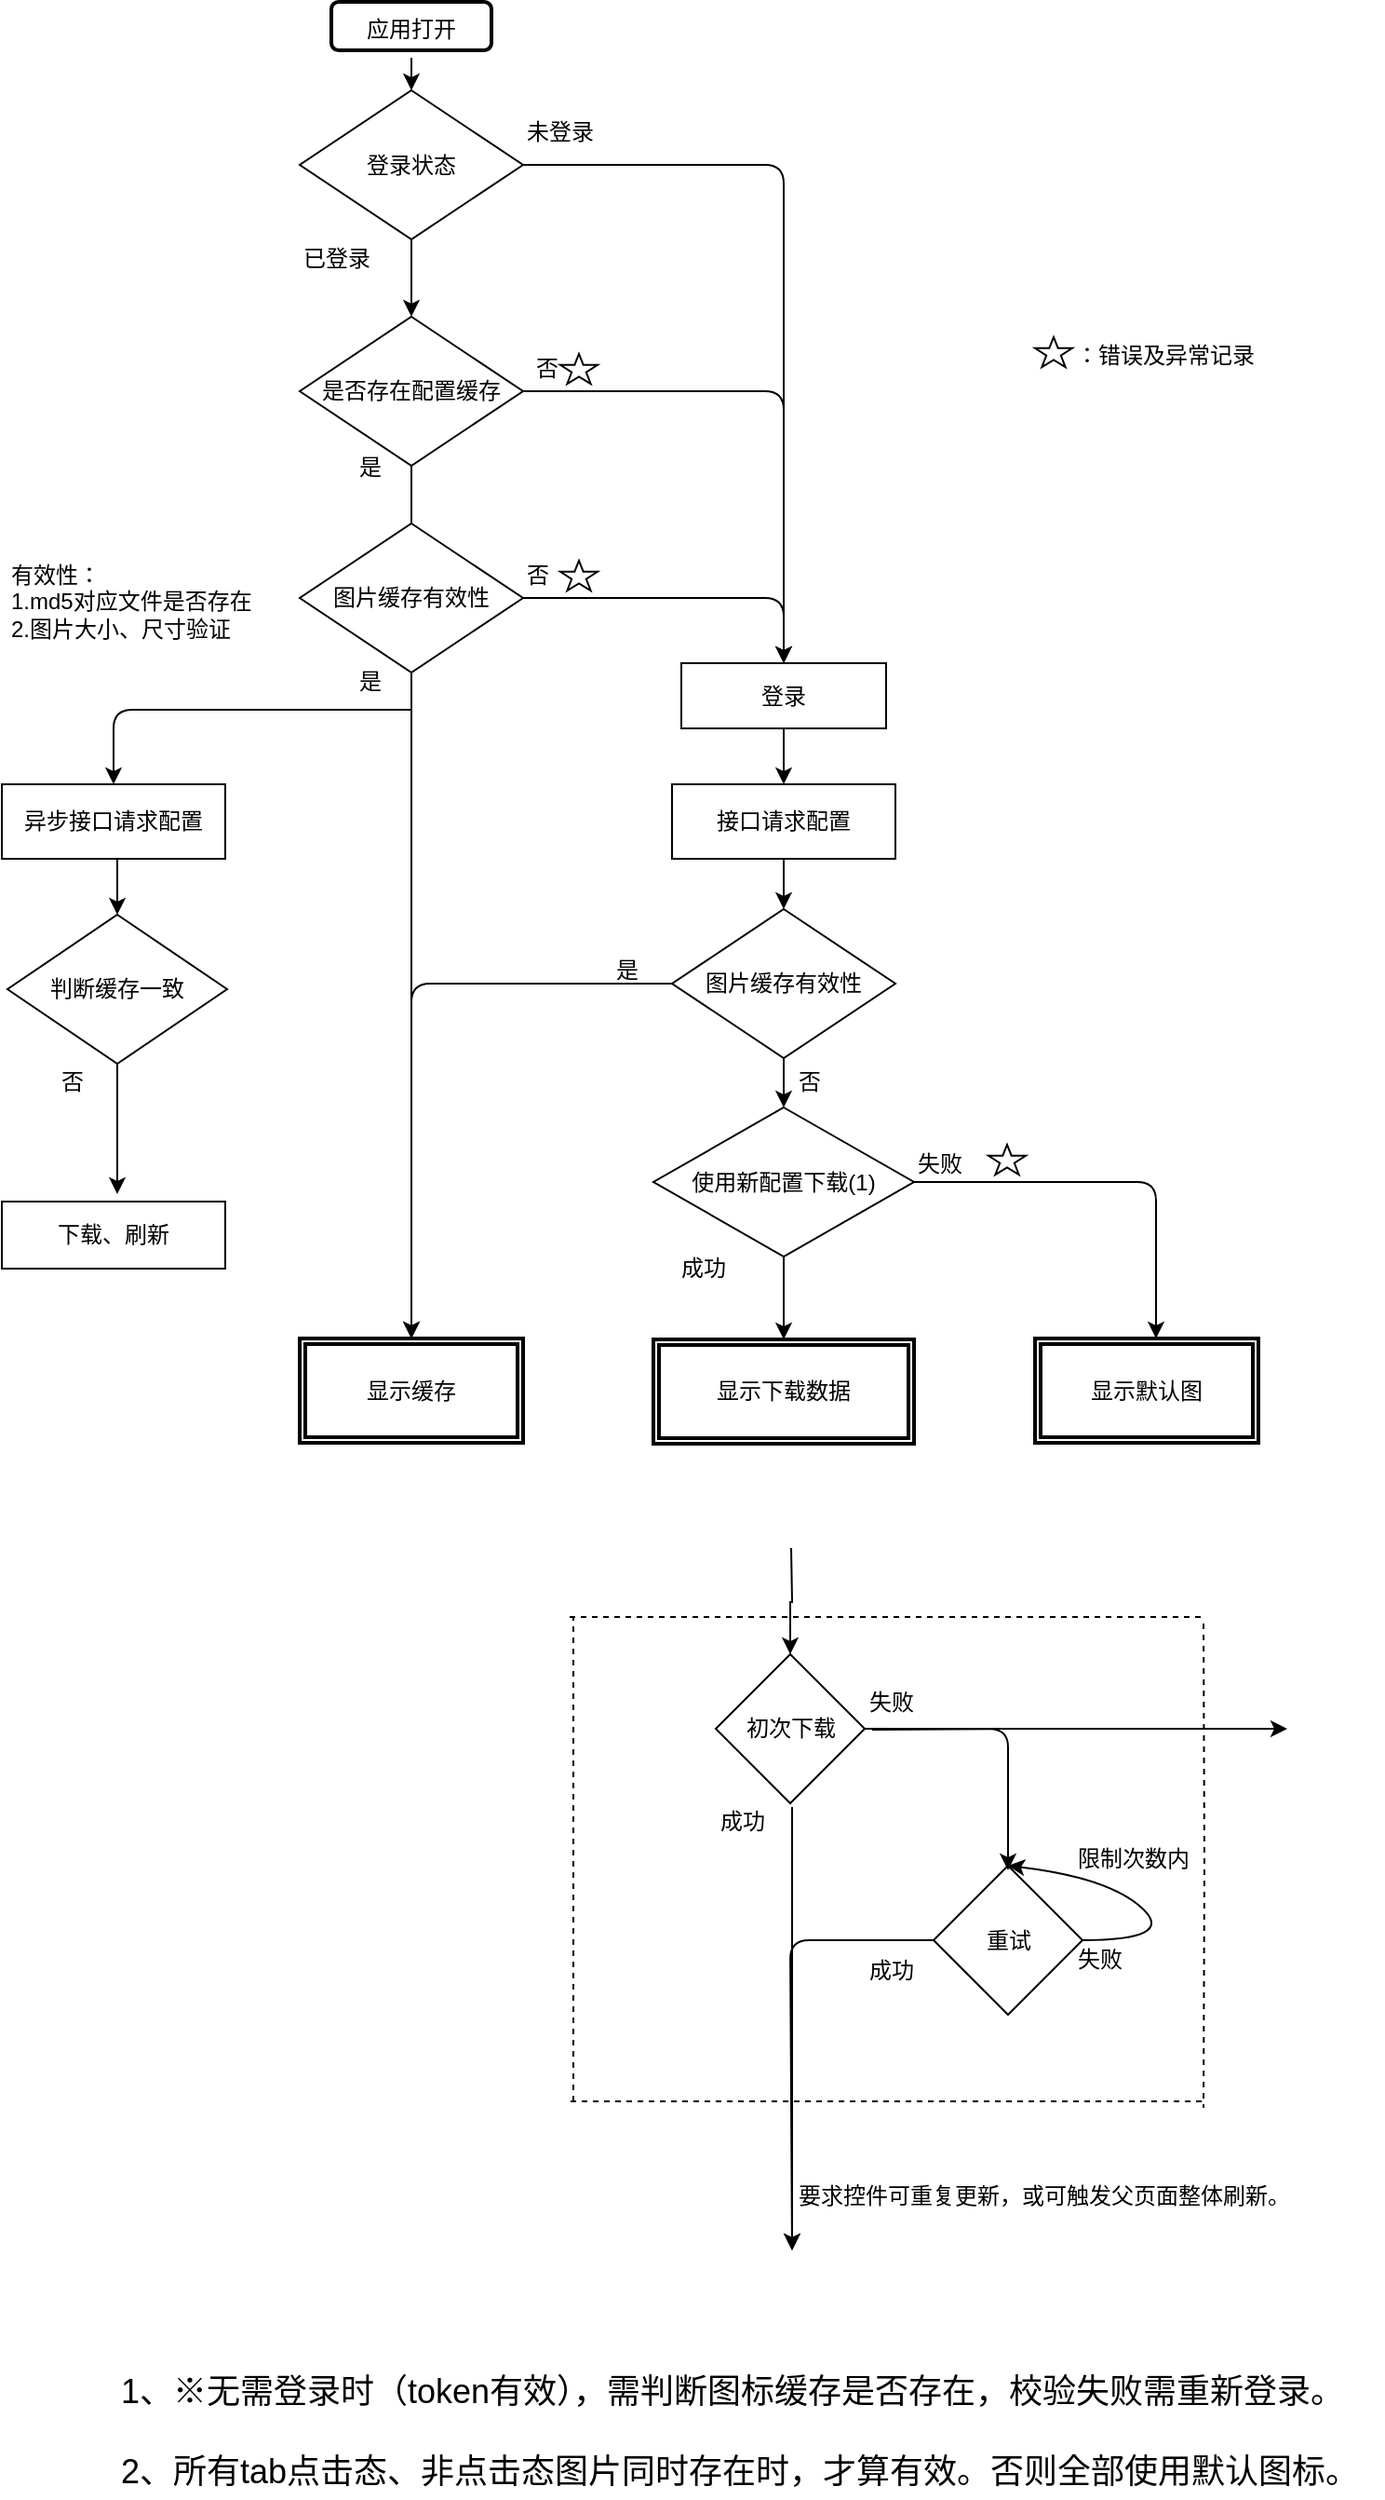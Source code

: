 <mxfile version="11.0.9" type="github"><diagram id="Av-IHMT5Xzm4aiiN9Ryq" name="Page-1"><mxGraphModel dx="998" dy="773" grid="1" gridSize="10" guides="1" tooltips="1" connect="1" arrows="1" fold="1" page="1" pageScale="1" pageWidth="827" pageHeight="1169" math="0" shadow="0"><root><mxCell id="0"/><mxCell id="1" parent="0"/><mxCell id="Nhjgdy69EPyARYpoZWZJ-32" style="edgeStyle=orthogonalEdgeStyle;rounded=0;orthogonalLoop=1;jettySize=auto;html=1;entryX=0.5;entryY=0;entryDx=0;entryDy=0;" edge="1" parent="1" target="Nhjgdy69EPyARYpoZWZJ-19"><mxGeometry relative="1" as="geometry"><mxPoint x="250" y="100" as="sourcePoint"/></mxGeometry></mxCell><mxCell id="tXEbZ64m0D1ujOn4RVzD-2" value="是否存在配置缓存" style="rhombus;whiteSpace=wrap;html=1;" parent="1" vertex="1"><mxGeometry x="190" y="239" width="120" height="80" as="geometry"/></mxCell><mxCell id="tXEbZ64m0D1ujOn4RVzD-4" value="" style="endArrow=classic;html=1;exitX=0.5;exitY=1;exitDx=0;exitDy=0;" parent="1" source="tXEbZ64m0D1ujOn4RVzD-2" edge="1"><mxGeometry width="50" height="50" relative="1" as="geometry"><mxPoint x="190" y="410" as="sourcePoint"/><mxPoint x="250" y="390" as="targetPoint"/></mxGeometry></mxCell><mxCell id="tXEbZ64m0D1ujOn4RVzD-5" value="是" style="text;html=1;resizable=0;points=[];autosize=1;align=left;verticalAlign=top;spacingTop=-4;" parent="1" vertex="1"><mxGeometry x="220" y="310" width="30" height="20" as="geometry"/></mxCell><mxCell id="tXEbZ64m0D1ujOn4RVzD-6" value="否" style="text;html=1;resizable=0;points=[];autosize=1;align=left;verticalAlign=top;spacingTop=-4;" parent="1" vertex="1"><mxGeometry x="315" y="257" width="30" height="20" as="geometry"/></mxCell><mxCell id="cP8PxudESQkfHD-K65UT-1" value="" style="endArrow=classic;html=1;entryX=0.5;entryY=0;entryDx=0;entryDy=0;exitX=1;exitY=0.5;exitDx=0;exitDy=0;" parent="1" source="tXEbZ64m0D1ujOn4RVzD-2" edge="1"><mxGeometry width="50" height="50" relative="1" as="geometry"><mxPoint x="350" y="320" as="sourcePoint"/><mxPoint x="450" y="460" as="targetPoint"/><Array as="points"><mxPoint x="330" y="279"/><mxPoint x="390" y="279"/><mxPoint x="450" y="279"/></Array></mxGeometry></mxCell><mxCell id="Nhjgdy69EPyARYpoZWZJ-97" style="edgeStyle=orthogonalEdgeStyle;rounded=0;orthogonalLoop=1;jettySize=auto;html=1;entryX=0.5;entryY=0;entryDx=0;entryDy=0;" edge="1" parent="1" source="cP8PxudESQkfHD-K65UT-4" target="Nhjgdy69EPyARYpoZWZJ-60"><mxGeometry relative="1" as="geometry"/></mxCell><mxCell id="cP8PxudESQkfHD-K65UT-4" value="图片缓存有效性" style="rhombus;whiteSpace=wrap;html=1;" parent="1" vertex="1"><mxGeometry x="190" y="350" width="120" height="80" as="geometry"/></mxCell><mxCell id="cP8PxudESQkfHD-K65UT-7" value="否" style="text;html=1;resizable=0;points=[];autosize=1;align=left;verticalAlign=top;spacingTop=-4;" parent="1" vertex="1"><mxGeometry x="310" y="368" width="30" height="20" as="geometry"/></mxCell><mxCell id="Nhjgdy69EPyARYpoZWZJ-103" style="edgeStyle=orthogonalEdgeStyle;rounded=0;orthogonalLoop=1;jettySize=auto;html=1;entryX=0.5;entryY=0;entryDx=0;entryDy=0;" edge="1" parent="1" source="cP8PxudESQkfHD-K65UT-14" target="Nhjgdy69EPyARYpoZWZJ-62"><mxGeometry relative="1" as="geometry"/></mxCell><mxCell id="cP8PxudESQkfHD-K65UT-14" value="使用新配置下载(1)" style="rhombus;whiteSpace=wrap;html=1;" parent="1" vertex="1"><mxGeometry x="380" y="663.5" width="140" height="80" as="geometry"/></mxCell><mxCell id="cP8PxudESQkfHD-K65UT-16" value="成功" style="text;html=1;resizable=0;points=[];autosize=1;align=left;verticalAlign=top;spacingTop=-4;" parent="1" vertex="1"><mxGeometry x="393" y="740" width="40" height="20" as="geometry"/></mxCell><mxCell id="cP8PxudESQkfHD-K65UT-22" value="失败&amp;nbsp;" style="text;html=1;resizable=0;points=[];autosize=1;align=left;verticalAlign=top;spacingTop=-4;" parent="1" vertex="1"><mxGeometry x="520" y="683.5" width="40" height="20" as="geometry"/></mxCell><mxCell id="cP8PxudESQkfHD-K65UT-24" value="" style="endArrow=classic;html=1;exitX=1;exitY=0.5;exitDx=0;exitDy=0;entryX=0.5;entryY=0;entryDx=0;entryDy=0;" parent="1" source="cP8PxudESQkfHD-K65UT-4" target="Nhjgdy69EPyARYpoZWZJ-28" edge="1"><mxGeometry width="50" height="50" relative="1" as="geometry"><mxPoint x="330" y="320" as="sourcePoint"/><mxPoint x="450" y="460" as="targetPoint"/><Array as="points"><mxPoint x="450" y="390"/></Array></mxGeometry></mxCell><mxCell id="cP8PxudESQkfHD-K65UT-26" value="是" style="text;html=1;resizable=0;points=[];autosize=1;align=left;verticalAlign=top;spacingTop=-4;" parent="1" vertex="1"><mxGeometry x="220" y="425" width="30" height="20" as="geometry"/></mxCell><mxCell id="Nhjgdy69EPyARYpoZWZJ-3" value="有效性：&lt;br&gt;1.md5对应文件是否存在&lt;br&gt;2.图片大小、尺寸验证" style="text;html=1;resizable=0;points=[];autosize=1;align=left;verticalAlign=top;spacingTop=-4;" vertex="1" parent="1"><mxGeometry x="33" y="368" width="140" height="40" as="geometry"/></mxCell><mxCell id="Nhjgdy69EPyARYpoZWZJ-6" value="" style="verticalLabelPosition=bottom;verticalAlign=top;html=1;shape=mxgraph.basic.star" vertex="1" parent="1"><mxGeometry x="560" y="683.5" width="20" height="16" as="geometry"/></mxCell><mxCell id="Nhjgdy69EPyARYpoZWZJ-7" value="" style="verticalLabelPosition=bottom;verticalAlign=top;html=1;shape=mxgraph.basic.star" vertex="1" parent="1"><mxGeometry x="330" y="370" width="20" height="16" as="geometry"/></mxCell><mxCell id="Nhjgdy69EPyARYpoZWZJ-8" value="" style="verticalLabelPosition=bottom;verticalAlign=top;html=1;shape=mxgraph.basic.star" vertex="1" parent="1"><mxGeometry x="585" y="250" width="20" height="16" as="geometry"/></mxCell><mxCell id="Nhjgdy69EPyARYpoZWZJ-10" value="：错误及异常记录" style="text;html=1;resizable=0;points=[];autosize=1;align=left;verticalAlign=top;spacingTop=-4;" vertex="1" parent="1"><mxGeometry x="605" y="250" width="110" height="20" as="geometry"/></mxCell><mxCell id="Nhjgdy69EPyARYpoZWZJ-30" style="edgeStyle=orthogonalEdgeStyle;rounded=0;orthogonalLoop=1;jettySize=auto;html=1;" edge="1" parent="1" source="Nhjgdy69EPyARYpoZWZJ-19" target="tXEbZ64m0D1ujOn4RVzD-2"><mxGeometry relative="1" as="geometry"/></mxCell><mxCell id="Nhjgdy69EPyARYpoZWZJ-19" value="登录状态" style="rhombus;whiteSpace=wrap;html=1;" vertex="1" parent="1"><mxGeometry x="190" y="117.5" width="120" height="80" as="geometry"/></mxCell><mxCell id="Nhjgdy69EPyARYpoZWZJ-21" value="未登录" style="text;html=1;resizable=0;points=[];autosize=1;align=left;verticalAlign=top;spacingTop=-4;" vertex="1" parent="1"><mxGeometry x="310" y="130" width="50" height="20" as="geometry"/></mxCell><mxCell id="Nhjgdy69EPyARYpoZWZJ-25" value="已登录" style="text;html=1;resizable=0;points=[];autosize=1;align=left;verticalAlign=top;spacingTop=-4;" vertex="1" parent="1"><mxGeometry x="190" y="197.5" width="50" height="20" as="geometry"/></mxCell><mxCell id="Nhjgdy69EPyARYpoZWZJ-33" style="edgeStyle=orthogonalEdgeStyle;rounded=0;orthogonalLoop=1;jettySize=auto;html=1;entryX=0.5;entryY=0;entryDx=0;entryDy=0;" edge="1" parent="1" source="Nhjgdy69EPyARYpoZWZJ-92" target="cP8PxudESQkfHD-K65UT-14"><mxGeometry relative="1" as="geometry"/></mxCell><mxCell id="cP8PxudESQkfHD-K65UT-2" value="接口请求配置" style="rounded=0;whiteSpace=wrap;html=1;" parent="1" vertex="1"><mxGeometry x="390" y="490" width="120" height="40" as="geometry"/></mxCell><mxCell id="Nhjgdy69EPyARYpoZWZJ-35" style="edgeStyle=orthogonalEdgeStyle;rounded=0;orthogonalLoop=1;jettySize=auto;html=1;exitX=0.5;exitY=1;exitDx=0;exitDy=0;entryX=0.5;entryY=0;entryDx=0;entryDy=0;" edge="1" parent="1" source="Nhjgdy69EPyARYpoZWZJ-28" target="cP8PxudESQkfHD-K65UT-2"><mxGeometry relative="1" as="geometry"/></mxCell><mxCell id="Nhjgdy69EPyARYpoZWZJ-28" value="登录" style="rounded=0;whiteSpace=wrap;html=1;" vertex="1" parent="1"><mxGeometry x="395" y="425" width="110" height="35" as="geometry"/></mxCell><mxCell id="Nhjgdy69EPyARYpoZWZJ-36" value="" style="edgeStyle=segmentEdgeStyle;endArrow=classic;html=1;exitX=1;exitY=0.5;exitDx=0;exitDy=0;entryX=0.5;entryY=0;entryDx=0;entryDy=0;" edge="1" parent="1" source="Nhjgdy69EPyARYpoZWZJ-19" target="Nhjgdy69EPyARYpoZWZJ-28"><mxGeometry width="50" height="50" relative="1" as="geometry"><mxPoint x="395" y="222.5" as="sourcePoint"/><mxPoint x="445" y="172.5" as="targetPoint"/></mxGeometry></mxCell><mxCell id="Nhjgdy69EPyARYpoZWZJ-37" value="" style="verticalLabelPosition=bottom;verticalAlign=top;html=1;shape=mxgraph.basic.star" vertex="1" parent="1"><mxGeometry x="330" y="259" width="20" height="16" as="geometry"/></mxCell><mxCell id="Nhjgdy69EPyARYpoZWZJ-41" value="" style="edgeStyle=segmentEdgeStyle;endArrow=classic;html=1;exitX=1;exitY=0.5;exitDx=0;exitDy=0;entryX=0.5;entryY=0;entryDx=0;entryDy=0;" edge="1" parent="1" source="cP8PxudESQkfHD-K65UT-14"><mxGeometry width="50" height="50" relative="1" as="geometry"><mxPoint x="655" y="743.5" as="sourcePoint"/><mxPoint x="650" y="787.5" as="targetPoint"/></mxGeometry></mxCell><mxCell id="Nhjgdy69EPyARYpoZWZJ-58" style="edgeStyle=orthogonalEdgeStyle;rounded=0;orthogonalLoop=1;jettySize=auto;html=1;exitX=0.5;exitY=1;exitDx=0;exitDy=0;entryX=0.5;entryY=0;entryDx=0;entryDy=0;" edge="1" parent="1" source="Nhjgdy69EPyARYpoZWZJ-43" target="Nhjgdy69EPyARYpoZWZJ-47"><mxGeometry relative="1" as="geometry"/></mxCell><mxCell id="Nhjgdy69EPyARYpoZWZJ-43" value="异步接口请求配置" style="rounded=0;whiteSpace=wrap;html=1;" vertex="1" parent="1"><mxGeometry x="30" y="490" width="120" height="40" as="geometry"/></mxCell><mxCell id="Nhjgdy69EPyARYpoZWZJ-50" value="" style="edgeStyle=orthogonalEdgeStyle;rounded=0;orthogonalLoop=1;jettySize=auto;html=1;" edge="1" parent="1" source="Nhjgdy69EPyARYpoZWZJ-47"><mxGeometry relative="1" as="geometry"><mxPoint x="92" y="710" as="targetPoint"/></mxGeometry></mxCell><mxCell id="Nhjgdy69EPyARYpoZWZJ-47" value="判断缓存一致" style="rhombus;whiteSpace=wrap;html=1;" vertex="1" parent="1"><mxGeometry x="33" y="560" width="118" height="80" as="geometry"/></mxCell><mxCell id="Nhjgdy69EPyARYpoZWZJ-51" value="下载、刷新" style="rounded=0;whiteSpace=wrap;html=1;" vertex="1" parent="1"><mxGeometry x="30" y="714" width="120" height="36" as="geometry"/></mxCell><mxCell id="Nhjgdy69EPyARYpoZWZJ-52" value="否" style="text;html=1;resizable=0;points=[];autosize=1;align=left;verticalAlign=top;spacingTop=-4;" vertex="1" parent="1"><mxGeometry x="60" y="640" width="30" height="20" as="geometry"/></mxCell><mxCell id="Nhjgdy69EPyARYpoZWZJ-59" value="" style="edgeStyle=segmentEdgeStyle;endArrow=classic;html=1;" edge="1" parent="1" target="Nhjgdy69EPyARYpoZWZJ-43"><mxGeometry width="50" height="50" relative="1" as="geometry"><mxPoint x="250" y="450" as="sourcePoint"/><mxPoint x="70" y="800" as="targetPoint"/></mxGeometry></mxCell><mxCell id="Nhjgdy69EPyARYpoZWZJ-60" value="显示缓存" style="shape=ext;double=1;rounded=0;whiteSpace=wrap;html=1;strokeWidth=2;" vertex="1" parent="1"><mxGeometry x="190" y="787.5" width="120" height="56" as="geometry"/></mxCell><mxCell id="Nhjgdy69EPyARYpoZWZJ-62" value="显示下载数据" style="shape=ext;double=1;rounded=0;whiteSpace=wrap;html=1;strokeWidth=2;" vertex="1" parent="1"><mxGeometry x="380" y="788" width="140" height="56" as="geometry"/></mxCell><mxCell id="Nhjgdy69EPyARYpoZWZJ-63" value="显示默认图" style="shape=ext;double=1;rounded=0;whiteSpace=wrap;html=1;strokeWidth=2;" vertex="1" parent="1"><mxGeometry x="585" y="787.5" width="120" height="56" as="geometry"/></mxCell><mxCell id="Nhjgdy69EPyARYpoZWZJ-73" value="" style="edgeStyle=orthogonalEdgeStyle;rounded=0;orthogonalLoop=1;jettySize=auto;html=1;" edge="1" parent="1" target="Nhjgdy69EPyARYpoZWZJ-75"><mxGeometry relative="1" as="geometry"><mxPoint x="454" y="900" as="sourcePoint"/></mxGeometry></mxCell><mxCell id="Nhjgdy69EPyARYpoZWZJ-74" value="" style="edgeStyle=orthogonalEdgeStyle;rounded=0;orthogonalLoop=1;jettySize=auto;html=1;" edge="1" parent="1" source="Nhjgdy69EPyARYpoZWZJ-75"><mxGeometry relative="1" as="geometry"><mxPoint x="720.5" y="997" as="targetPoint"/></mxGeometry></mxCell><mxCell id="Nhjgdy69EPyARYpoZWZJ-75" value="初次下载" style="rhombus;whiteSpace=wrap;html=1;" vertex="1" parent="1"><mxGeometry x="413.5" y="957" width="80" height="80" as="geometry"/></mxCell><mxCell id="Nhjgdy69EPyARYpoZWZJ-76" value="重试" style="rhombus;whiteSpace=wrap;html=1;" vertex="1" parent="1"><mxGeometry x="530.5" y="1070.5" width="80" height="80" as="geometry"/></mxCell><mxCell id="Nhjgdy69EPyARYpoZWZJ-77" value="失败" style="text;html=1;resizable=0;points=[];autosize=1;align=left;verticalAlign=top;spacingTop=-4;" vertex="1" parent="1"><mxGeometry x="493.5" y="973" width="40" height="20" as="geometry"/></mxCell><mxCell id="Nhjgdy69EPyARYpoZWZJ-78" value="成功" style="text;html=1;resizable=0;points=[];autosize=1;align=left;verticalAlign=top;spacingTop=-4;" vertex="1" parent="1"><mxGeometry x="493.5" y="1117" width="40" height="20" as="geometry"/></mxCell><mxCell id="Nhjgdy69EPyARYpoZWZJ-79" value="" style="endArrow=classic;html=1;" edge="1" parent="1"><mxGeometry width="50" height="50" relative="1" as="geometry"><mxPoint x="497.5" y="997.5" as="sourcePoint"/><mxPoint x="570.5" y="1073" as="targetPoint"/><Array as="points"><mxPoint x="570.5" y="997"/></Array></mxGeometry></mxCell><mxCell id="Nhjgdy69EPyARYpoZWZJ-80" value="" style="endArrow=classic;html=1;exitX=0;exitY=0.5;exitDx=0;exitDy=0;" edge="1" parent="1" source="Nhjgdy69EPyARYpoZWZJ-76"><mxGeometry width="50" height="50" relative="1" as="geometry"><mxPoint x="505.5" y="1111" as="sourcePoint"/><mxPoint x="454.5" y="1277" as="targetPoint"/><Array as="points"><mxPoint x="453.5" y="1110.5"/></Array></mxGeometry></mxCell><mxCell id="Nhjgdy69EPyARYpoZWZJ-81" value="成功" style="text;html=1;resizable=0;points=[];autosize=1;align=left;verticalAlign=top;spacingTop=-4;" vertex="1" parent="1"><mxGeometry x="413.5" y="1037" width="40" height="20" as="geometry"/></mxCell><mxCell id="Nhjgdy69EPyARYpoZWZJ-82" value="" style="endArrow=none;dashed=1;html=1;" edge="1" parent="1"><mxGeometry width="50" height="50" relative="1" as="geometry"><mxPoint x="335" y="937" as="sourcePoint"/><mxPoint x="675.5" y="937" as="targetPoint"/></mxGeometry></mxCell><mxCell id="Nhjgdy69EPyARYpoZWZJ-83" value="" style="endArrow=none;dashed=1;html=1;" edge="1" parent="1"><mxGeometry width="50" height="50" relative="1" as="geometry"><mxPoint x="335.5" y="1197" as="sourcePoint"/><mxPoint x="675.5" y="1197" as="targetPoint"/></mxGeometry></mxCell><mxCell id="Nhjgdy69EPyARYpoZWZJ-84" value="" style="endArrow=none;dashed=1;html=1;" edge="1" parent="1"><mxGeometry width="50" height="50" relative="1" as="geometry"><mxPoint x="337" y="1197" as="sourcePoint"/><mxPoint x="337" y="937" as="targetPoint"/></mxGeometry></mxCell><mxCell id="Nhjgdy69EPyARYpoZWZJ-85" value="" style="endArrow=none;dashed=1;html=1;" edge="1" parent="1"><mxGeometry width="50" height="50" relative="1" as="geometry"><mxPoint x="675.5" y="940.5" as="sourcePoint"/><mxPoint x="675.5" y="1200.5" as="targetPoint"/><Array as="points"><mxPoint x="676" y="1070.5"/></Array></mxGeometry></mxCell><mxCell id="Nhjgdy69EPyARYpoZWZJ-86" value="" style="endArrow=classic;html=1;exitX=1.025;exitY=0.1;exitDx=0;exitDy=0;exitPerimeter=0;" edge="1" parent="1" source="Nhjgdy69EPyARYpoZWZJ-81"><mxGeometry width="50" height="50" relative="1" as="geometry"><mxPoint x="-4.5" y="1357" as="sourcePoint"/><mxPoint x="454.5" y="1277" as="targetPoint"/></mxGeometry></mxCell><mxCell id="Nhjgdy69EPyARYpoZWZJ-87" value="" style="curved=1;endArrow=classic;html=1;entryX=0.5;entryY=0;entryDx=0;entryDy=0;" edge="1" parent="1" target="Nhjgdy69EPyARYpoZWZJ-76"><mxGeometry width="50" height="50" relative="1" as="geometry"><mxPoint x="610.5" y="1110.5" as="sourcePoint"/><mxPoint x="660.5" y="1060.5" as="targetPoint"/><Array as="points"><mxPoint x="660.5" y="1110.5"/><mxPoint x="625.5" y="1077"/></Array></mxGeometry></mxCell><mxCell id="Nhjgdy69EPyARYpoZWZJ-88" value="失败" style="text;html=1;resizable=0;points=[];autosize=1;align=left;verticalAlign=top;spacingTop=-4;" vertex="1" parent="1"><mxGeometry x="605.5" y="1110.5" width="40" height="20" as="geometry"/></mxCell><mxCell id="Nhjgdy69EPyARYpoZWZJ-89" value="要求控件可重复更新，或可触发父页面整体刷新。" style="text;html=1;resizable=0;points=[];autosize=1;align=left;verticalAlign=top;spacingTop=-4;" vertex="1" parent="1"><mxGeometry x="455.5" y="1238" width="280" height="20" as="geometry"/></mxCell><mxCell id="Nhjgdy69EPyARYpoZWZJ-90" value="限制次数内" style="text;html=1;resizable=0;points=[];autosize=1;align=left;verticalAlign=top;spacingTop=-4;" vertex="1" parent="1"><mxGeometry x="605.5" y="1057" width="80" height="20" as="geometry"/></mxCell><mxCell id="Nhjgdy69EPyARYpoZWZJ-92" value="图片缓存有效性" style="rhombus;whiteSpace=wrap;html=1;" vertex="1" parent="1"><mxGeometry x="390" y="557" width="120" height="80" as="geometry"/></mxCell><mxCell id="Nhjgdy69EPyARYpoZWZJ-93" style="edgeStyle=orthogonalEdgeStyle;rounded=0;orthogonalLoop=1;jettySize=auto;html=1;entryX=0.5;entryY=0;entryDx=0;entryDy=0;" edge="1" parent="1" source="cP8PxudESQkfHD-K65UT-2" target="Nhjgdy69EPyARYpoZWZJ-92"><mxGeometry relative="1" as="geometry"><mxPoint x="450" y="550" as="sourcePoint"/><mxPoint x="450" y="664" as="targetPoint"/></mxGeometry></mxCell><mxCell id="Nhjgdy69EPyARYpoZWZJ-95" value="是" style="text;html=1;resizable=0;points=[];autosize=1;align=left;verticalAlign=top;spacingTop=-4;" vertex="1" parent="1"><mxGeometry x="357.5" y="580" width="30" height="20" as="geometry"/></mxCell><mxCell id="Nhjgdy69EPyARYpoZWZJ-96" value="否" style="text;html=1;resizable=0;points=[];autosize=1;align=left;verticalAlign=top;spacingTop=-4;" vertex="1" parent="1"><mxGeometry x="455.5" y="640" width="30" height="20" as="geometry"/></mxCell><mxCell id="Nhjgdy69EPyARYpoZWZJ-98" value="" style="edgeStyle=segmentEdgeStyle;endArrow=classic;html=1;exitX=0;exitY=0.5;exitDx=0;exitDy=0;entryX=0.5;entryY=0;entryDx=0;entryDy=0;" edge="1" parent="1" source="Nhjgdy69EPyARYpoZWZJ-92" target="Nhjgdy69EPyARYpoZWZJ-60"><mxGeometry width="50" height="50" relative="1" as="geometry"><mxPoint x="290" y="697" as="sourcePoint"/><mxPoint x="340" y="647" as="targetPoint"/></mxGeometry></mxCell><mxCell id="Nhjgdy69EPyARYpoZWZJ-104" value="&lt;div style=&quot;font-size: 18px&quot;&gt;1、※无需登录时（token有效），需判断图标缓存是否存在，校验失败需重新登录。&lt;/div&gt;&lt;div style=&quot;font-size: 18px&quot;&gt;&amp;nbsp;&lt;/div&gt;&lt;div style=&quot;font-size: 18px&quot;&gt;2、所有tab点击态、非点击态图片同时存在时，才算有效。否则全部使用默认图标。&lt;/div&gt;" style="text;html=1;resizable=0;points=[];autosize=1;align=left;verticalAlign=top;spacingTop=-4;fontSize=18;" vertex="1" parent="1"><mxGeometry x="92" y="1340" width="680" height="70" as="geometry"/></mxCell><mxCell id="Nhjgdy69EPyARYpoZWZJ-106" value="&lt;span style=&quot;font-size: 12px ; white-space: normal&quot;&gt;应用打开&lt;/span&gt;" style="rounded=1;whiteSpace=wrap;html=1;strokeWidth=2;fontSize=18;" vertex="1" parent="1"><mxGeometry x="207" y="70" width="86" height="26" as="geometry"/></mxCell></root></mxGraphModel></diagram></mxfile>